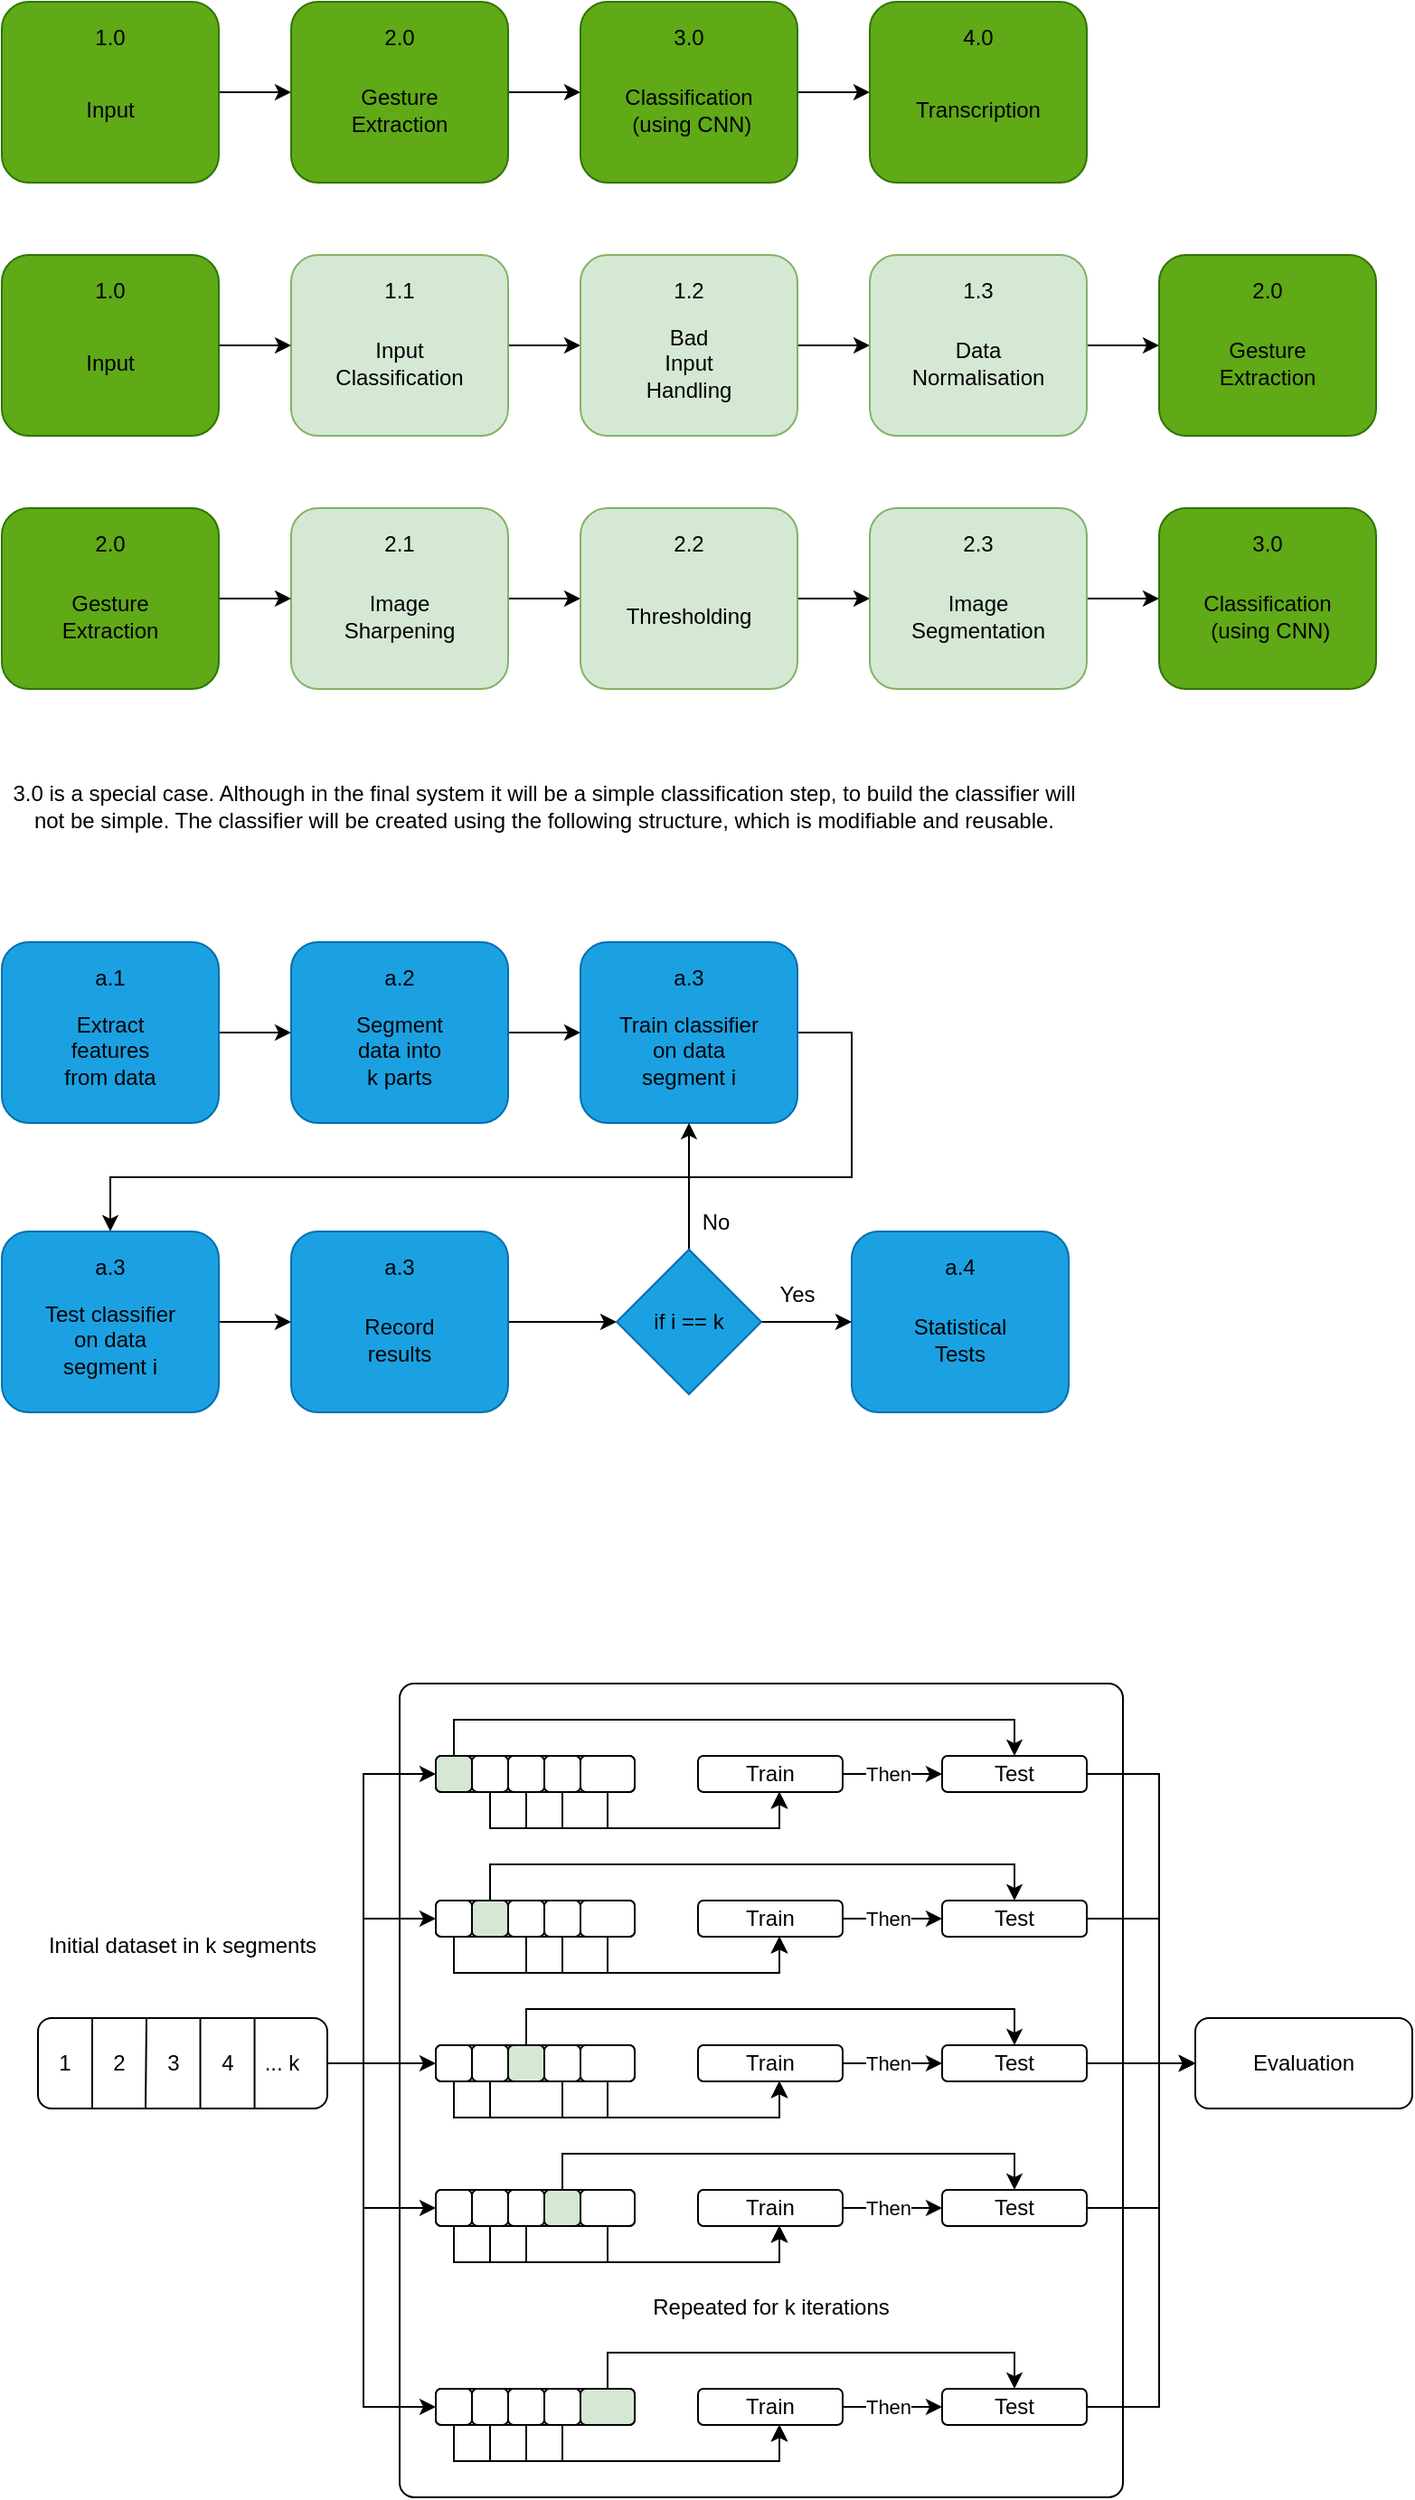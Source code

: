 <mxfile version="17.1.3" type="github">
  <diagram id="iLRpVlKP15bBZHzSlkDS" name="Page-1">
    <mxGraphModel dx="1185" dy="627" grid="1" gridSize="10" guides="1" tooltips="1" connect="1" arrows="1" fold="1" page="1" pageScale="1" pageWidth="850" pageHeight="1100" math="0" shadow="0">
      <root>
        <mxCell id="0" />
        <mxCell id="1" parent="0" />
        <mxCell id="iS-HpWP8qNxjhSt8CKrZ-17" value="" style="rounded=1;whiteSpace=wrap;html=1;arcSize=2;" vertex="1" parent="1">
          <mxGeometry x="260" y="1130" width="400" height="450" as="geometry" />
        </mxCell>
        <mxCell id="Rueg4IYlie6GmH-MhBwi-29" style="edgeStyle=orthogonalEdgeStyle;rounded=0;orthogonalLoop=1;jettySize=auto;html=1;entryX=0;entryY=0.5;entryDx=0;entryDy=0;" parent="1" source="Rueg4IYlie6GmH-MhBwi-9" target="Rueg4IYlie6GmH-MhBwi-15" edge="1">
          <mxGeometry relative="1" as="geometry" />
        </mxCell>
        <mxCell id="Rueg4IYlie6GmH-MhBwi-9" value="" style="rounded=1;whiteSpace=wrap;html=1;fillColor=#60a917;strokeColor=#2D7600;fontColor=#ffffff;" parent="1" vertex="1">
          <mxGeometry x="40" y="200" width="120" height="100" as="geometry" />
        </mxCell>
        <mxCell id="Rueg4IYlie6GmH-MhBwi-10" value="1.0" style="text;html=1;strokeColor=none;fillColor=none;align=center;verticalAlign=middle;whiteSpace=wrap;rounded=0;" parent="1" vertex="1">
          <mxGeometry x="80" y="210" width="40" height="20" as="geometry" />
        </mxCell>
        <mxCell id="Rueg4IYlie6GmH-MhBwi-11" value="Input" style="text;html=1;strokeColor=none;fillColor=none;align=center;verticalAlign=middle;whiteSpace=wrap;rounded=0;" parent="1" vertex="1">
          <mxGeometry x="80" y="250" width="40" height="20" as="geometry" />
        </mxCell>
        <mxCell id="QFBkDHnebfvaFeIGUoQ--6" style="edgeStyle=orthogonalEdgeStyle;rounded=0;orthogonalLoop=1;jettySize=auto;html=1;" parent="1" source="Rueg4IYlie6GmH-MhBwi-15" target="Rueg4IYlie6GmH-MhBwi-22" edge="1">
          <mxGeometry relative="1" as="geometry" />
        </mxCell>
        <mxCell id="Rueg4IYlie6GmH-MhBwi-15" value="" style="rounded=1;whiteSpace=wrap;html=1;fillColor=#60a917;strokeColor=#2D7600;fontColor=#ffffff;" parent="1" vertex="1">
          <mxGeometry x="200" y="200" width="120" height="100" as="geometry" />
        </mxCell>
        <mxCell id="Rueg4IYlie6GmH-MhBwi-16" value="2.0" style="text;html=1;strokeColor=none;fillColor=none;align=center;verticalAlign=middle;whiteSpace=wrap;rounded=0;" parent="1" vertex="1">
          <mxGeometry x="240" y="210" width="40" height="20" as="geometry" />
        </mxCell>
        <mxCell id="Rueg4IYlie6GmH-MhBwi-17" value="Gesture Extraction" style="text;html=1;strokeColor=none;fillColor=none;align=center;verticalAlign=middle;whiteSpace=wrap;rounded=0;" parent="1" vertex="1">
          <mxGeometry x="240" y="250" width="40" height="20" as="geometry" />
        </mxCell>
        <mxCell id="iS-HpWP8qNxjhSt8CKrZ-126" style="edgeStyle=orthogonalEdgeStyle;rounded=0;orthogonalLoop=1;jettySize=auto;html=1;" edge="1" parent="1" source="Rueg4IYlie6GmH-MhBwi-18" target="QFBkDHnebfvaFeIGUoQ--8">
          <mxGeometry relative="1" as="geometry" />
        </mxCell>
        <mxCell id="Rueg4IYlie6GmH-MhBwi-18" value="" style="rounded=1;whiteSpace=wrap;html=1;fillColor=#1ba1e2;fontColor=#ffffff;strokeColor=#006EAF;" parent="1" vertex="1">
          <mxGeometry x="40" y="720" width="120" height="100" as="geometry" />
        </mxCell>
        <mxCell id="Rueg4IYlie6GmH-MhBwi-19" value="a.1" style="text;html=1;strokeColor=none;fillColor=none;align=center;verticalAlign=middle;whiteSpace=wrap;rounded=0;" parent="1" vertex="1">
          <mxGeometry x="80" y="730" width="40" height="20" as="geometry" />
        </mxCell>
        <mxCell id="Rueg4IYlie6GmH-MhBwi-20" value="Extract features from data" style="text;html=1;strokeColor=none;fillColor=none;align=center;verticalAlign=middle;whiteSpace=wrap;rounded=0;" parent="1" vertex="1">
          <mxGeometry x="70" y="770" width="60" height="20" as="geometry" />
        </mxCell>
        <mxCell id="Rueg4IYlie6GmH-MhBwi-32" style="edgeStyle=orthogonalEdgeStyle;rounded=0;orthogonalLoop=1;jettySize=auto;html=1;" parent="1" source="Rueg4IYlie6GmH-MhBwi-22" target="Rueg4IYlie6GmH-MhBwi-25" edge="1">
          <mxGeometry relative="1" as="geometry" />
        </mxCell>
        <mxCell id="Rueg4IYlie6GmH-MhBwi-22" value="" style="rounded=1;whiteSpace=wrap;html=1;fillColor=#60a917;strokeColor=#2D7600;fontColor=#ffffff;" parent="1" vertex="1">
          <mxGeometry x="360" y="200" width="120" height="100" as="geometry" />
        </mxCell>
        <mxCell id="Rueg4IYlie6GmH-MhBwi-23" value="3.0" style="text;html=1;strokeColor=none;fillColor=none;align=center;verticalAlign=middle;whiteSpace=wrap;rounded=0;" parent="1" vertex="1">
          <mxGeometry x="400" y="210" width="40" height="20" as="geometry" />
        </mxCell>
        <mxCell id="Rueg4IYlie6GmH-MhBwi-24" value="&lt;div&gt;Classification&lt;/div&gt;&lt;div&gt;&amp;nbsp;(using CNN)&lt;/div&gt;" style="text;html=1;strokeColor=none;fillColor=none;align=center;verticalAlign=middle;whiteSpace=wrap;rounded=0;" parent="1" vertex="1">
          <mxGeometry x="400" y="250" width="40" height="20" as="geometry" />
        </mxCell>
        <mxCell id="Rueg4IYlie6GmH-MhBwi-25" value="" style="rounded=1;whiteSpace=wrap;html=1;fillColor=#60a917;strokeColor=#2D7600;fontColor=#ffffff;" parent="1" vertex="1">
          <mxGeometry x="520" y="200" width="120" height="100" as="geometry" />
        </mxCell>
        <mxCell id="Rueg4IYlie6GmH-MhBwi-26" value="4.0" style="text;html=1;strokeColor=none;fillColor=none;align=center;verticalAlign=middle;whiteSpace=wrap;rounded=0;" parent="1" vertex="1">
          <mxGeometry x="560" y="210" width="40" height="20" as="geometry" />
        </mxCell>
        <mxCell id="Rueg4IYlie6GmH-MhBwi-27" value="Transcription" style="text;html=1;strokeColor=none;fillColor=none;align=center;verticalAlign=middle;whiteSpace=wrap;rounded=0;" parent="1" vertex="1">
          <mxGeometry x="560" y="250" width="40" height="20" as="geometry" />
        </mxCell>
        <mxCell id="Rueg4IYlie6GmH-MhBwi-46" style="edgeStyle=orthogonalEdgeStyle;rounded=0;orthogonalLoop=1;jettySize=auto;html=1;" parent="1" source="Rueg4IYlie6GmH-MhBwi-33" target="Rueg4IYlie6GmH-MhBwi-39" edge="1">
          <mxGeometry relative="1" as="geometry" />
        </mxCell>
        <mxCell id="Rueg4IYlie6GmH-MhBwi-33" value="" style="rounded=1;whiteSpace=wrap;html=1;fillColor=#d5e8d4;strokeColor=#82b366;" parent="1" vertex="1">
          <mxGeometry x="200" y="340" width="120" height="100" as="geometry" />
        </mxCell>
        <mxCell id="Rueg4IYlie6GmH-MhBwi-34" value="1.1" style="text;html=1;strokeColor=none;fillColor=none;align=center;verticalAlign=middle;whiteSpace=wrap;rounded=0;" parent="1" vertex="1">
          <mxGeometry x="240" y="350" width="40" height="20" as="geometry" />
        </mxCell>
        <mxCell id="Rueg4IYlie6GmH-MhBwi-35" value="Input Classification" style="text;html=1;strokeColor=none;fillColor=none;align=center;verticalAlign=middle;whiteSpace=wrap;rounded=0;" parent="1" vertex="1">
          <mxGeometry x="240" y="390" width="40" height="20" as="geometry" />
        </mxCell>
        <mxCell id="Rueg4IYlie6GmH-MhBwi-48" style="edgeStyle=orthogonalEdgeStyle;rounded=0;orthogonalLoop=1;jettySize=auto;html=1;" parent="1" source="Rueg4IYlie6GmH-MhBwi-39" target="Rueg4IYlie6GmH-MhBwi-42" edge="1">
          <mxGeometry relative="1" as="geometry" />
        </mxCell>
        <mxCell id="Rueg4IYlie6GmH-MhBwi-39" value="" style="rounded=1;whiteSpace=wrap;html=1;fillColor=#d5e8d4;strokeColor=#82b366;" parent="1" vertex="1">
          <mxGeometry x="360" y="340" width="120" height="100" as="geometry" />
        </mxCell>
        <mxCell id="Rueg4IYlie6GmH-MhBwi-40" value="1.2" style="text;html=1;strokeColor=none;fillColor=none;align=center;verticalAlign=middle;whiteSpace=wrap;rounded=0;" parent="1" vertex="1">
          <mxGeometry x="400" y="350" width="40" height="20" as="geometry" />
        </mxCell>
        <mxCell id="Rueg4IYlie6GmH-MhBwi-41" value="Bad Input Handling" style="text;html=1;strokeColor=none;fillColor=none;align=center;verticalAlign=middle;whiteSpace=wrap;rounded=0;" parent="1" vertex="1">
          <mxGeometry x="400" y="390" width="40" height="20" as="geometry" />
        </mxCell>
        <mxCell id="QFBkDHnebfvaFeIGUoQ--40" style="edgeStyle=orthogonalEdgeStyle;rounded=0;orthogonalLoop=1;jettySize=auto;html=1;" parent="1" source="Rueg4IYlie6GmH-MhBwi-42" target="QFBkDHnebfvaFeIGUoQ--37" edge="1">
          <mxGeometry relative="1" as="geometry" />
        </mxCell>
        <mxCell id="Rueg4IYlie6GmH-MhBwi-42" value="" style="rounded=1;whiteSpace=wrap;html=1;fillColor=#d5e8d4;strokeColor=#82b366;" parent="1" vertex="1">
          <mxGeometry x="520" y="340" width="120" height="100" as="geometry" />
        </mxCell>
        <mxCell id="Rueg4IYlie6GmH-MhBwi-43" value="1.3" style="text;html=1;strokeColor=none;fillColor=none;align=center;verticalAlign=middle;whiteSpace=wrap;rounded=0;" parent="1" vertex="1">
          <mxGeometry x="560" y="350" width="40" height="20" as="geometry" />
        </mxCell>
        <mxCell id="Rueg4IYlie6GmH-MhBwi-44" value="&lt;div&gt;Data Normalisation&lt;/div&gt;" style="text;html=1;strokeColor=none;fillColor=none;align=center;verticalAlign=middle;whiteSpace=wrap;rounded=0;" parent="1" vertex="1">
          <mxGeometry x="560" y="390" width="40" height="20" as="geometry" />
        </mxCell>
        <mxCell id="Rueg4IYlie6GmH-MhBwi-60" style="edgeStyle=orthogonalEdgeStyle;rounded=0;orthogonalLoop=1;jettySize=auto;html=1;" parent="1" source="Rueg4IYlie6GmH-MhBwi-50" target="Rueg4IYlie6GmH-MhBwi-55" edge="1">
          <mxGeometry relative="1" as="geometry" />
        </mxCell>
        <mxCell id="Rueg4IYlie6GmH-MhBwi-50" value="" style="rounded=1;whiteSpace=wrap;html=1;fillColor=#d5e8d4;strokeColor=#82b366;" parent="1" vertex="1">
          <mxGeometry x="200" y="480" width="120" height="100" as="geometry" />
        </mxCell>
        <mxCell id="Rueg4IYlie6GmH-MhBwi-51" value="2.1" style="text;html=1;strokeColor=none;fillColor=none;align=center;verticalAlign=middle;whiteSpace=wrap;rounded=0;" parent="1" vertex="1">
          <mxGeometry x="240" y="490" width="40" height="20" as="geometry" />
        </mxCell>
        <mxCell id="QFBkDHnebfvaFeIGUoQ--4" style="edgeStyle=orthogonalEdgeStyle;rounded=0;orthogonalLoop=1;jettySize=auto;html=1;" parent="1" source="Rueg4IYlie6GmH-MhBwi-55" target="QFBkDHnebfvaFeIGUoQ--1" edge="1">
          <mxGeometry relative="1" as="geometry" />
        </mxCell>
        <mxCell id="Rueg4IYlie6GmH-MhBwi-55" value="" style="rounded=1;whiteSpace=wrap;html=1;fillColor=#d5e8d4;strokeColor=#82b366;" parent="1" vertex="1">
          <mxGeometry x="360" y="480" width="120" height="100" as="geometry" />
        </mxCell>
        <mxCell id="Rueg4IYlie6GmH-MhBwi-56" value="2.2" style="text;html=1;strokeColor=none;fillColor=none;align=center;verticalAlign=middle;whiteSpace=wrap;rounded=0;" parent="1" vertex="1">
          <mxGeometry x="400" y="490" width="40" height="20" as="geometry" />
        </mxCell>
        <mxCell id="Rueg4IYlie6GmH-MhBwi-57" value="Image Sharpening" style="text;html=1;strokeColor=none;fillColor=none;align=center;verticalAlign=middle;whiteSpace=wrap;rounded=0;" parent="1" vertex="1">
          <mxGeometry x="240" y="530" width="40" height="20" as="geometry" />
        </mxCell>
        <mxCell id="Rueg4IYlie6GmH-MhBwi-52" value="&lt;div&gt;Thresholding&lt;/div&gt;" style="text;html=1;strokeColor=none;fillColor=none;align=center;verticalAlign=middle;whiteSpace=wrap;rounded=0;" parent="1" vertex="1">
          <mxGeometry x="400" y="530" width="40" height="20" as="geometry" />
        </mxCell>
        <mxCell id="QFBkDHnebfvaFeIGUoQ--48" style="edgeStyle=orthogonalEdgeStyle;rounded=0;orthogonalLoop=1;jettySize=auto;html=1;" parent="1" source="QFBkDHnebfvaFeIGUoQ--1" target="QFBkDHnebfvaFeIGUoQ--44" edge="1">
          <mxGeometry relative="1" as="geometry" />
        </mxCell>
        <mxCell id="QFBkDHnebfvaFeIGUoQ--1" value="" style="rounded=1;whiteSpace=wrap;html=1;fillColor=#d5e8d4;strokeColor=#82b366;" parent="1" vertex="1">
          <mxGeometry x="520" y="480" width="120" height="100" as="geometry" />
        </mxCell>
        <mxCell id="QFBkDHnebfvaFeIGUoQ--2" value="2.3" style="text;html=1;strokeColor=none;fillColor=none;align=center;verticalAlign=middle;whiteSpace=wrap;rounded=0;" parent="1" vertex="1">
          <mxGeometry x="560" y="490" width="40" height="20" as="geometry" />
        </mxCell>
        <mxCell id="QFBkDHnebfvaFeIGUoQ--3" value="Image Segmentation" style="text;html=1;strokeColor=none;fillColor=none;align=center;verticalAlign=middle;whiteSpace=wrap;rounded=0;" parent="1" vertex="1">
          <mxGeometry x="560" y="530" width="40" height="20" as="geometry" />
        </mxCell>
        <mxCell id="QFBkDHnebfvaFeIGUoQ--7" value="&lt;div&gt;3.0 is a special case. Although in the final system it will be a simple classification step, to build the classifier will not be simple. The classifier will be created using the following structure, which is modifiable and reusable.&lt;br&gt;&lt;/div&gt;" style="text;html=1;strokeColor=none;fillColor=none;align=center;verticalAlign=middle;whiteSpace=wrap;rounded=0;" parent="1" vertex="1">
          <mxGeometry x="40" y="630" width="600" height="30" as="geometry" />
        </mxCell>
        <mxCell id="iS-HpWP8qNxjhSt8CKrZ-127" style="edgeStyle=orthogonalEdgeStyle;rounded=0;orthogonalLoop=1;jettySize=auto;html=1;" edge="1" parent="1" source="QFBkDHnebfvaFeIGUoQ--8" target="QFBkDHnebfvaFeIGUoQ--11">
          <mxGeometry relative="1" as="geometry" />
        </mxCell>
        <mxCell id="QFBkDHnebfvaFeIGUoQ--8" value="" style="rounded=1;whiteSpace=wrap;html=1;fillColor=#1ba1e2;fontColor=#ffffff;strokeColor=#006EAF;" parent="1" vertex="1">
          <mxGeometry x="200" y="720" width="120" height="100" as="geometry" />
        </mxCell>
        <mxCell id="QFBkDHnebfvaFeIGUoQ--9" value="a.2" style="text;html=1;strokeColor=none;fillColor=none;align=center;verticalAlign=middle;whiteSpace=wrap;rounded=0;" parent="1" vertex="1">
          <mxGeometry x="240" y="730" width="40" height="20" as="geometry" />
        </mxCell>
        <mxCell id="QFBkDHnebfvaFeIGUoQ--10" value="Segment data into k parts" style="text;html=1;strokeColor=none;fillColor=none;align=center;verticalAlign=middle;whiteSpace=wrap;rounded=0;" parent="1" vertex="1">
          <mxGeometry x="240" y="770" width="40" height="20" as="geometry" />
        </mxCell>
        <mxCell id="iS-HpWP8qNxjhSt8CKrZ-128" style="edgeStyle=orthogonalEdgeStyle;rounded=0;orthogonalLoop=1;jettySize=auto;html=1;" edge="1" parent="1" source="QFBkDHnebfvaFeIGUoQ--11" target="iS-HpWP8qNxjhSt8CKrZ-116">
          <mxGeometry relative="1" as="geometry">
            <Array as="points">
              <mxPoint x="510" y="770" />
              <mxPoint x="510" y="850" />
              <mxPoint x="100" y="850" />
            </Array>
          </mxGeometry>
        </mxCell>
        <mxCell id="QFBkDHnebfvaFeIGUoQ--11" value="" style="rounded=1;whiteSpace=wrap;html=1;fillColor=#1ba1e2;fontColor=#ffffff;strokeColor=#006EAF;" parent="1" vertex="1">
          <mxGeometry x="360" y="720" width="120" height="100" as="geometry" />
        </mxCell>
        <mxCell id="QFBkDHnebfvaFeIGUoQ--12" value="a.3" style="text;html=1;strokeColor=none;fillColor=none;align=center;verticalAlign=middle;whiteSpace=wrap;rounded=0;" parent="1" vertex="1">
          <mxGeometry x="400" y="730" width="40" height="20" as="geometry" />
        </mxCell>
        <mxCell id="QFBkDHnebfvaFeIGUoQ--13" value="&lt;div&gt;Train classifier on data segment i&lt;/div&gt;" style="text;html=1;strokeColor=none;fillColor=none;align=center;verticalAlign=middle;whiteSpace=wrap;rounded=0;" parent="1" vertex="1">
          <mxGeometry x="375" y="770" width="90" height="20" as="geometry" />
        </mxCell>
        <mxCell id="QFBkDHnebfvaFeIGUoQ--14" value="" style="rounded=1;whiteSpace=wrap;html=1;fillColor=#1ba1e2;fontColor=#ffffff;strokeColor=#006EAF;" parent="1" vertex="1">
          <mxGeometry x="510" y="880" width="120" height="100" as="geometry" />
        </mxCell>
        <mxCell id="QFBkDHnebfvaFeIGUoQ--15" value="a.4" style="text;html=1;strokeColor=none;fillColor=none;align=center;verticalAlign=middle;whiteSpace=wrap;rounded=0;" parent="1" vertex="1">
          <mxGeometry x="550" y="890" width="40" height="20" as="geometry" />
        </mxCell>
        <mxCell id="QFBkDHnebfvaFeIGUoQ--16" value="&lt;div&gt;Statistical Tests&lt;/div&gt;" style="text;html=1;strokeColor=none;fillColor=none;align=center;verticalAlign=middle;whiteSpace=wrap;rounded=0;" parent="1" vertex="1">
          <mxGeometry x="550" y="930" width="40" height="20" as="geometry" />
        </mxCell>
        <mxCell id="QFBkDHnebfvaFeIGUoQ--36" style="edgeStyle=orthogonalEdgeStyle;rounded=0;orthogonalLoop=1;jettySize=auto;html=1;" parent="1" source="QFBkDHnebfvaFeIGUoQ--33" target="Rueg4IYlie6GmH-MhBwi-33" edge="1">
          <mxGeometry relative="1" as="geometry" />
        </mxCell>
        <mxCell id="QFBkDHnebfvaFeIGUoQ--33" value="" style="rounded=1;whiteSpace=wrap;html=1;fillColor=#60a917;strokeColor=#2D7600;fontColor=#ffffff;" parent="1" vertex="1">
          <mxGeometry x="40" y="340" width="120" height="100" as="geometry" />
        </mxCell>
        <mxCell id="QFBkDHnebfvaFeIGUoQ--34" value="1.0" style="text;html=1;strokeColor=none;fillColor=none;align=center;verticalAlign=middle;whiteSpace=wrap;rounded=0;" parent="1" vertex="1">
          <mxGeometry x="80" y="350" width="40" height="20" as="geometry" />
        </mxCell>
        <mxCell id="QFBkDHnebfvaFeIGUoQ--35" value="Input" style="text;html=1;strokeColor=none;fillColor=none;align=center;verticalAlign=middle;whiteSpace=wrap;rounded=0;" parent="1" vertex="1">
          <mxGeometry x="80" y="390" width="40" height="20" as="geometry" />
        </mxCell>
        <mxCell id="QFBkDHnebfvaFeIGUoQ--37" value="" style="rounded=1;whiteSpace=wrap;html=1;fillColor=#60a917;strokeColor=#2D7600;fontColor=#ffffff;" parent="1" vertex="1">
          <mxGeometry x="680" y="340" width="120" height="100" as="geometry" />
        </mxCell>
        <mxCell id="QFBkDHnebfvaFeIGUoQ--38" value="2.0" style="text;html=1;strokeColor=none;fillColor=none;align=center;verticalAlign=middle;whiteSpace=wrap;rounded=0;" parent="1" vertex="1">
          <mxGeometry x="720" y="350" width="40" height="20" as="geometry" />
        </mxCell>
        <mxCell id="QFBkDHnebfvaFeIGUoQ--39" value="Gesture Extraction" style="text;html=1;strokeColor=none;fillColor=none;align=center;verticalAlign=middle;whiteSpace=wrap;rounded=0;" parent="1" vertex="1">
          <mxGeometry x="720" y="390" width="40" height="20" as="geometry" />
        </mxCell>
        <mxCell id="QFBkDHnebfvaFeIGUoQ--49" style="edgeStyle=orthogonalEdgeStyle;rounded=0;orthogonalLoop=1;jettySize=auto;html=1;entryX=0;entryY=0.5;entryDx=0;entryDy=0;" parent="1" source="QFBkDHnebfvaFeIGUoQ--41" target="Rueg4IYlie6GmH-MhBwi-50" edge="1">
          <mxGeometry relative="1" as="geometry" />
        </mxCell>
        <mxCell id="QFBkDHnebfvaFeIGUoQ--41" value="" style="rounded=1;whiteSpace=wrap;html=1;fillColor=#60a917;strokeColor=#2D7600;fontColor=#ffffff;" parent="1" vertex="1">
          <mxGeometry x="40" y="480" width="120" height="100" as="geometry" />
        </mxCell>
        <mxCell id="QFBkDHnebfvaFeIGUoQ--42" value="2.0" style="text;html=1;strokeColor=none;fillColor=none;align=center;verticalAlign=middle;whiteSpace=wrap;rounded=0;" parent="1" vertex="1">
          <mxGeometry x="80" y="490" width="40" height="20" as="geometry" />
        </mxCell>
        <mxCell id="QFBkDHnebfvaFeIGUoQ--43" value="Gesture Extraction" style="text;html=1;strokeColor=none;fillColor=none;align=center;verticalAlign=middle;whiteSpace=wrap;rounded=0;" parent="1" vertex="1">
          <mxGeometry x="80" y="530" width="40" height="20" as="geometry" />
        </mxCell>
        <mxCell id="QFBkDHnebfvaFeIGUoQ--44" value="" style="rounded=1;whiteSpace=wrap;html=1;fillColor=#60a917;strokeColor=#2D7600;fontColor=#ffffff;" parent="1" vertex="1">
          <mxGeometry x="680" y="480" width="120" height="100" as="geometry" />
        </mxCell>
        <mxCell id="QFBkDHnebfvaFeIGUoQ--45" value="3.0" style="text;html=1;strokeColor=none;fillColor=none;align=center;verticalAlign=middle;whiteSpace=wrap;rounded=0;" parent="1" vertex="1">
          <mxGeometry x="720" y="490" width="40" height="20" as="geometry" />
        </mxCell>
        <mxCell id="QFBkDHnebfvaFeIGUoQ--46" value="&lt;div&gt;Classification&lt;/div&gt;&lt;div&gt;&amp;nbsp;(using CNN)&lt;/div&gt;" style="text;html=1;strokeColor=none;fillColor=none;align=center;verticalAlign=middle;whiteSpace=wrap;rounded=0;" parent="1" vertex="1">
          <mxGeometry x="720" y="530" width="40" height="20" as="geometry" />
        </mxCell>
        <mxCell id="iS-HpWP8qNxjhSt8CKrZ-34" style="edgeStyle=orthogonalEdgeStyle;rounded=0;orthogonalLoop=1;jettySize=auto;html=1;" edge="1" parent="1" source="iS-HpWP8qNxjhSt8CKrZ-1" target="iS-HpWP8qNxjhSt8CKrZ-19">
          <mxGeometry relative="1" as="geometry">
            <Array as="points">
              <mxPoint x="240" y="1340" />
              <mxPoint x="240" y="1180" />
            </Array>
          </mxGeometry>
        </mxCell>
        <mxCell id="iS-HpWP8qNxjhSt8CKrZ-107" style="edgeStyle=orthogonalEdgeStyle;rounded=0;orthogonalLoop=1;jettySize=auto;html=1;" edge="1" parent="1" source="iS-HpWP8qNxjhSt8CKrZ-1" target="iS-HpWP8qNxjhSt8CKrZ-51">
          <mxGeometry relative="1" as="geometry">
            <Array as="points">
              <mxPoint x="240" y="1340" />
              <mxPoint x="240" y="1260" />
            </Array>
          </mxGeometry>
        </mxCell>
        <mxCell id="iS-HpWP8qNxjhSt8CKrZ-108" style="edgeStyle=orthogonalEdgeStyle;rounded=0;orthogonalLoop=1;jettySize=auto;html=1;" edge="1" parent="1" source="iS-HpWP8qNxjhSt8CKrZ-1" target="iS-HpWP8qNxjhSt8CKrZ-37">
          <mxGeometry relative="1" as="geometry" />
        </mxCell>
        <mxCell id="iS-HpWP8qNxjhSt8CKrZ-109" style="edgeStyle=orthogonalEdgeStyle;rounded=0;orthogonalLoop=1;jettySize=auto;html=1;" edge="1" parent="1" source="iS-HpWP8qNxjhSt8CKrZ-1" target="iS-HpWP8qNxjhSt8CKrZ-79">
          <mxGeometry relative="1" as="geometry">
            <Array as="points">
              <mxPoint x="240" y="1340" />
              <mxPoint x="240" y="1420" />
            </Array>
          </mxGeometry>
        </mxCell>
        <mxCell id="iS-HpWP8qNxjhSt8CKrZ-110" style="edgeStyle=orthogonalEdgeStyle;rounded=0;orthogonalLoop=1;jettySize=auto;html=1;" edge="1" parent="1" source="iS-HpWP8qNxjhSt8CKrZ-1" target="iS-HpWP8qNxjhSt8CKrZ-93">
          <mxGeometry relative="1" as="geometry">
            <Array as="points">
              <mxPoint x="240" y="1340" />
              <mxPoint x="240" y="1530" />
            </Array>
          </mxGeometry>
        </mxCell>
        <mxCell id="iS-HpWP8qNxjhSt8CKrZ-1" value="" style="rounded=1;whiteSpace=wrap;html=1;" vertex="1" parent="1">
          <mxGeometry x="60" y="1315" width="160" height="50" as="geometry" />
        </mxCell>
        <mxCell id="iS-HpWP8qNxjhSt8CKrZ-2" value="Initial dataset in k segments" style="text;html=1;strokeColor=none;fillColor=none;align=center;verticalAlign=middle;whiteSpace=wrap;rounded=0;" vertex="1" parent="1">
          <mxGeometry x="60" y="1260" width="160" height="30" as="geometry" />
        </mxCell>
        <mxCell id="iS-HpWP8qNxjhSt8CKrZ-5" value="" style="endArrow=none;html=1;rounded=0;exitX=0.5;exitY=1;exitDx=0;exitDy=0;" edge="1" parent="1">
          <mxGeometry width="50" height="50" relative="1" as="geometry">
            <mxPoint x="90" y="1365" as="sourcePoint" />
            <mxPoint x="90" y="1315" as="targetPoint" />
          </mxGeometry>
        </mxCell>
        <mxCell id="iS-HpWP8qNxjhSt8CKrZ-6" value="" style="endArrow=none;html=1;rounded=0;exitX=0.5;exitY=1;exitDx=0;exitDy=0;" edge="1" parent="1">
          <mxGeometry width="50" height="50" relative="1" as="geometry">
            <mxPoint x="119.5" y="1365" as="sourcePoint" />
            <mxPoint x="120" y="1315" as="targetPoint" />
          </mxGeometry>
        </mxCell>
        <mxCell id="iS-HpWP8qNxjhSt8CKrZ-7" value="" style="endArrow=none;html=1;rounded=0;exitX=0.5;exitY=1;exitDx=0;exitDy=0;" edge="1" parent="1">
          <mxGeometry width="50" height="50" relative="1" as="geometry">
            <mxPoint x="149.77" y="1365" as="sourcePoint" />
            <mxPoint x="149.77" y="1315" as="targetPoint" />
          </mxGeometry>
        </mxCell>
        <mxCell id="iS-HpWP8qNxjhSt8CKrZ-8" value="" style="endArrow=none;html=1;rounded=0;exitX=0.5;exitY=1;exitDx=0;exitDy=0;" edge="1" parent="1">
          <mxGeometry width="50" height="50" relative="1" as="geometry">
            <mxPoint x="179.77" y="1365" as="sourcePoint" />
            <mxPoint x="179.77" y="1315" as="targetPoint" />
          </mxGeometry>
        </mxCell>
        <mxCell id="iS-HpWP8qNxjhSt8CKrZ-9" value="1" style="text;html=1;strokeColor=none;fillColor=none;align=center;verticalAlign=middle;whiteSpace=wrap;rounded=0;" vertex="1" parent="1">
          <mxGeometry x="60" y="1325" width="30" height="30" as="geometry" />
        </mxCell>
        <mxCell id="iS-HpWP8qNxjhSt8CKrZ-11" value="2" style="text;html=1;strokeColor=none;fillColor=none;align=center;verticalAlign=middle;whiteSpace=wrap;rounded=0;" vertex="1" parent="1">
          <mxGeometry x="90" y="1325" width="30" height="30" as="geometry" />
        </mxCell>
        <mxCell id="iS-HpWP8qNxjhSt8CKrZ-12" value="3" style="text;html=1;strokeColor=none;fillColor=none;align=center;verticalAlign=middle;whiteSpace=wrap;rounded=0;" vertex="1" parent="1">
          <mxGeometry x="120" y="1325" width="30" height="30" as="geometry" />
        </mxCell>
        <mxCell id="iS-HpWP8qNxjhSt8CKrZ-13" value="4" style="text;html=1;strokeColor=none;fillColor=none;align=center;verticalAlign=middle;whiteSpace=wrap;rounded=0;" vertex="1" parent="1">
          <mxGeometry x="150" y="1325" width="30" height="30" as="geometry" />
        </mxCell>
        <mxCell id="iS-HpWP8qNxjhSt8CKrZ-14" value="... k" style="text;html=1;strokeColor=none;fillColor=none;align=center;verticalAlign=middle;whiteSpace=wrap;rounded=0;" vertex="1" parent="1">
          <mxGeometry x="180" y="1325" width="30" height="30" as="geometry" />
        </mxCell>
        <mxCell id="iS-HpWP8qNxjhSt8CKrZ-18" value="" style="rounded=1;whiteSpace=wrap;html=1;" vertex="1" parent="1">
          <mxGeometry x="280" y="1170" width="110" height="20" as="geometry" />
        </mxCell>
        <mxCell id="iS-HpWP8qNxjhSt8CKrZ-28" style="edgeStyle=orthogonalEdgeStyle;rounded=0;orthogonalLoop=1;jettySize=auto;html=1;" edge="1" parent="1" source="iS-HpWP8qNxjhSt8CKrZ-19" target="iS-HpWP8qNxjhSt8CKrZ-25">
          <mxGeometry relative="1" as="geometry">
            <Array as="points">
              <mxPoint x="290" y="1150" />
              <mxPoint x="600" y="1150" />
            </Array>
          </mxGeometry>
        </mxCell>
        <mxCell id="iS-HpWP8qNxjhSt8CKrZ-19" value="" style="rounded=1;whiteSpace=wrap;html=1;fillColor=#d5e8d4;strokeColor=default;" vertex="1" parent="1">
          <mxGeometry x="280" y="1170" width="20" height="20" as="geometry" />
        </mxCell>
        <mxCell id="iS-HpWP8qNxjhSt8CKrZ-29" style="edgeStyle=orthogonalEdgeStyle;rounded=0;orthogonalLoop=1;jettySize=auto;html=1;" edge="1" parent="1" source="iS-HpWP8qNxjhSt8CKrZ-20" target="iS-HpWP8qNxjhSt8CKrZ-24">
          <mxGeometry relative="1" as="geometry">
            <Array as="points">
              <mxPoint x="310" y="1210" />
              <mxPoint x="470" y="1210" />
            </Array>
          </mxGeometry>
        </mxCell>
        <mxCell id="iS-HpWP8qNxjhSt8CKrZ-20" value="" style="rounded=1;whiteSpace=wrap;html=1;" vertex="1" parent="1">
          <mxGeometry x="300" y="1170" width="20" height="20" as="geometry" />
        </mxCell>
        <mxCell id="iS-HpWP8qNxjhSt8CKrZ-30" style="edgeStyle=orthogonalEdgeStyle;rounded=0;orthogonalLoop=1;jettySize=auto;html=1;" edge="1" parent="1" source="iS-HpWP8qNxjhSt8CKrZ-21" target="iS-HpWP8qNxjhSt8CKrZ-24">
          <mxGeometry relative="1" as="geometry">
            <Array as="points">
              <mxPoint x="330" y="1210" />
              <mxPoint x="470" y="1210" />
            </Array>
          </mxGeometry>
        </mxCell>
        <mxCell id="iS-HpWP8qNxjhSt8CKrZ-21" value="" style="rounded=1;whiteSpace=wrap;html=1;" vertex="1" parent="1">
          <mxGeometry x="320" y="1170" width="20" height="20" as="geometry" />
        </mxCell>
        <mxCell id="iS-HpWP8qNxjhSt8CKrZ-31" style="edgeStyle=orthogonalEdgeStyle;rounded=0;orthogonalLoop=1;jettySize=auto;html=1;" edge="1" parent="1" source="iS-HpWP8qNxjhSt8CKrZ-22" target="iS-HpWP8qNxjhSt8CKrZ-24">
          <mxGeometry relative="1" as="geometry">
            <Array as="points">
              <mxPoint x="350" y="1210" />
              <mxPoint x="470" y="1210" />
            </Array>
          </mxGeometry>
        </mxCell>
        <mxCell id="iS-HpWP8qNxjhSt8CKrZ-22" value="" style="rounded=1;whiteSpace=wrap;html=1;" vertex="1" parent="1">
          <mxGeometry x="340" y="1170" width="20" height="20" as="geometry" />
        </mxCell>
        <mxCell id="iS-HpWP8qNxjhSt8CKrZ-32" style="edgeStyle=orthogonalEdgeStyle;rounded=0;orthogonalLoop=1;jettySize=auto;html=1;" edge="1" parent="1" source="iS-HpWP8qNxjhSt8CKrZ-23" target="iS-HpWP8qNxjhSt8CKrZ-24">
          <mxGeometry relative="1" as="geometry">
            <Array as="points">
              <mxPoint x="375" y="1210" />
              <mxPoint x="470" y="1210" />
            </Array>
          </mxGeometry>
        </mxCell>
        <mxCell id="iS-HpWP8qNxjhSt8CKrZ-23" value="" style="rounded=1;whiteSpace=wrap;html=1;" vertex="1" parent="1">
          <mxGeometry x="360" y="1170" width="30" height="20" as="geometry" />
        </mxCell>
        <mxCell id="iS-HpWP8qNxjhSt8CKrZ-27" value="Then" style="edgeStyle=orthogonalEdgeStyle;rounded=0;orthogonalLoop=1;jettySize=auto;html=1;entryX=0;entryY=0.5;entryDx=0;entryDy=0;" edge="1" parent="1" source="iS-HpWP8qNxjhSt8CKrZ-24" target="iS-HpWP8qNxjhSt8CKrZ-25">
          <mxGeometry x="-0.091" relative="1" as="geometry">
            <mxPoint as="offset" />
          </mxGeometry>
        </mxCell>
        <mxCell id="iS-HpWP8qNxjhSt8CKrZ-24" value="Train" style="rounded=1;whiteSpace=wrap;html=1;" vertex="1" parent="1">
          <mxGeometry x="425" y="1170" width="80" height="20" as="geometry" />
        </mxCell>
        <mxCell id="iS-HpWP8qNxjhSt8CKrZ-33" style="edgeStyle=orthogonalEdgeStyle;rounded=0;orthogonalLoop=1;jettySize=auto;html=1;" edge="1" parent="1" source="iS-HpWP8qNxjhSt8CKrZ-25" target="iS-HpWP8qNxjhSt8CKrZ-26">
          <mxGeometry relative="1" as="geometry">
            <Array as="points">
              <mxPoint x="680" y="1180" />
              <mxPoint x="680" y="1340" />
            </Array>
          </mxGeometry>
        </mxCell>
        <mxCell id="iS-HpWP8qNxjhSt8CKrZ-25" value="Test" style="rounded=1;whiteSpace=wrap;html=1;" vertex="1" parent="1">
          <mxGeometry x="560" y="1170" width="80" height="20" as="geometry" />
        </mxCell>
        <mxCell id="iS-HpWP8qNxjhSt8CKrZ-26" value="Evaluation" style="rounded=1;whiteSpace=wrap;html=1;" vertex="1" parent="1">
          <mxGeometry x="700" y="1315" width="120" height="50" as="geometry" />
        </mxCell>
        <mxCell id="iS-HpWP8qNxjhSt8CKrZ-35" value="" style="rounded=1;whiteSpace=wrap;html=1;" vertex="1" parent="1">
          <mxGeometry x="280" y="1330" width="110" height="20" as="geometry" />
        </mxCell>
        <mxCell id="iS-HpWP8qNxjhSt8CKrZ-36" style="edgeStyle=orthogonalEdgeStyle;rounded=0;orthogonalLoop=1;jettySize=auto;html=1;" edge="1" parent="1" source="iS-HpWP8qNxjhSt8CKrZ-41" target="iS-HpWP8qNxjhSt8CKrZ-48">
          <mxGeometry relative="1" as="geometry">
            <Array as="points">
              <mxPoint x="330" y="1310" />
              <mxPoint x="600" y="1310" />
            </Array>
          </mxGeometry>
        </mxCell>
        <mxCell id="iS-HpWP8qNxjhSt8CKrZ-37" value="" style="rounded=1;whiteSpace=wrap;html=1;" vertex="1" parent="1">
          <mxGeometry x="280" y="1330" width="20" height="20" as="geometry" />
        </mxCell>
        <mxCell id="iS-HpWP8qNxjhSt8CKrZ-38" style="edgeStyle=orthogonalEdgeStyle;rounded=0;orthogonalLoop=1;jettySize=auto;html=1;" edge="1" parent="1" source="iS-HpWP8qNxjhSt8CKrZ-37" target="iS-HpWP8qNxjhSt8CKrZ-47">
          <mxGeometry relative="1" as="geometry">
            <Array as="points">
              <mxPoint x="310" y="1340" />
              <mxPoint x="310" y="1370" />
              <mxPoint x="470" y="1370" />
            </Array>
          </mxGeometry>
        </mxCell>
        <mxCell id="iS-HpWP8qNxjhSt8CKrZ-39" value="" style="rounded=1;whiteSpace=wrap;html=1;" vertex="1" parent="1">
          <mxGeometry x="300" y="1330" width="20" height="20" as="geometry" />
        </mxCell>
        <mxCell id="iS-HpWP8qNxjhSt8CKrZ-40" style="edgeStyle=orthogonalEdgeStyle;rounded=0;orthogonalLoop=1;jettySize=auto;html=1;" edge="1" parent="1" source="iS-HpWP8qNxjhSt8CKrZ-37" target="iS-HpWP8qNxjhSt8CKrZ-47">
          <mxGeometry relative="1" as="geometry">
            <Array as="points">
              <mxPoint x="290" y="1370" />
              <mxPoint x="470" y="1370" />
            </Array>
          </mxGeometry>
        </mxCell>
        <mxCell id="iS-HpWP8qNxjhSt8CKrZ-41" value="" style="rounded=1;whiteSpace=wrap;html=1;fillColor=#d5e8d4;strokeColor=default;" vertex="1" parent="1">
          <mxGeometry x="320" y="1330" width="20" height="20" as="geometry" />
        </mxCell>
        <mxCell id="iS-HpWP8qNxjhSt8CKrZ-42" style="edgeStyle=orthogonalEdgeStyle;rounded=0;orthogonalLoop=1;jettySize=auto;html=1;" edge="1" parent="1" source="iS-HpWP8qNxjhSt8CKrZ-43" target="iS-HpWP8qNxjhSt8CKrZ-47">
          <mxGeometry relative="1" as="geometry">
            <Array as="points">
              <mxPoint x="350" y="1370" />
              <mxPoint x="470" y="1370" />
            </Array>
          </mxGeometry>
        </mxCell>
        <mxCell id="iS-HpWP8qNxjhSt8CKrZ-43" value="" style="rounded=1;whiteSpace=wrap;html=1;" vertex="1" parent="1">
          <mxGeometry x="340" y="1330" width="20" height="20" as="geometry" />
        </mxCell>
        <mxCell id="iS-HpWP8qNxjhSt8CKrZ-44" style="edgeStyle=orthogonalEdgeStyle;rounded=0;orthogonalLoop=1;jettySize=auto;html=1;" edge="1" parent="1" source="iS-HpWP8qNxjhSt8CKrZ-45" target="iS-HpWP8qNxjhSt8CKrZ-47">
          <mxGeometry relative="1" as="geometry">
            <Array as="points">
              <mxPoint x="375" y="1370" />
              <mxPoint x="470" y="1370" />
            </Array>
          </mxGeometry>
        </mxCell>
        <mxCell id="iS-HpWP8qNxjhSt8CKrZ-45" value="" style="rounded=1;whiteSpace=wrap;html=1;" vertex="1" parent="1">
          <mxGeometry x="360" y="1330" width="30" height="20" as="geometry" />
        </mxCell>
        <mxCell id="iS-HpWP8qNxjhSt8CKrZ-46" value="Then" style="edgeStyle=orthogonalEdgeStyle;rounded=0;orthogonalLoop=1;jettySize=auto;html=1;entryX=0;entryY=0.5;entryDx=0;entryDy=0;" edge="1" parent="1" source="iS-HpWP8qNxjhSt8CKrZ-47" target="iS-HpWP8qNxjhSt8CKrZ-48">
          <mxGeometry x="-0.091" relative="1" as="geometry">
            <mxPoint as="offset" />
          </mxGeometry>
        </mxCell>
        <mxCell id="iS-HpWP8qNxjhSt8CKrZ-47" value="Train" style="rounded=1;whiteSpace=wrap;html=1;" vertex="1" parent="1">
          <mxGeometry x="425" y="1330" width="80" height="20" as="geometry" />
        </mxCell>
        <mxCell id="iS-HpWP8qNxjhSt8CKrZ-112" style="edgeStyle=orthogonalEdgeStyle;rounded=0;orthogonalLoop=1;jettySize=auto;html=1;" edge="1" parent="1" source="iS-HpWP8qNxjhSt8CKrZ-48" target="iS-HpWP8qNxjhSt8CKrZ-26">
          <mxGeometry relative="1" as="geometry" />
        </mxCell>
        <mxCell id="iS-HpWP8qNxjhSt8CKrZ-48" value="Test" style="rounded=1;whiteSpace=wrap;html=1;" vertex="1" parent="1">
          <mxGeometry x="560" y="1330" width="80" height="20" as="geometry" />
        </mxCell>
        <mxCell id="iS-HpWP8qNxjhSt8CKrZ-49" value="" style="rounded=1;whiteSpace=wrap;html=1;" vertex="1" parent="1">
          <mxGeometry x="280" y="1250" width="110" height="20" as="geometry" />
        </mxCell>
        <mxCell id="iS-HpWP8qNxjhSt8CKrZ-50" style="edgeStyle=orthogonalEdgeStyle;rounded=0;orthogonalLoop=1;jettySize=auto;html=1;" edge="1" parent="1" source="iS-HpWP8qNxjhSt8CKrZ-53" target="iS-HpWP8qNxjhSt8CKrZ-62">
          <mxGeometry relative="1" as="geometry">
            <Array as="points">
              <mxPoint x="310" y="1230" />
              <mxPoint x="600" y="1230" />
            </Array>
          </mxGeometry>
        </mxCell>
        <mxCell id="iS-HpWP8qNxjhSt8CKrZ-51" value="" style="rounded=1;whiteSpace=wrap;html=1;" vertex="1" parent="1">
          <mxGeometry x="280" y="1250" width="20" height="20" as="geometry" />
        </mxCell>
        <mxCell id="iS-HpWP8qNxjhSt8CKrZ-52" style="edgeStyle=orthogonalEdgeStyle;rounded=0;orthogonalLoop=1;jettySize=auto;html=1;" edge="1" parent="1" source="iS-HpWP8qNxjhSt8CKrZ-51" target="iS-HpWP8qNxjhSt8CKrZ-61">
          <mxGeometry relative="1" as="geometry">
            <Array as="points">
              <mxPoint x="290" y="1290" />
              <mxPoint x="470" y="1290" />
            </Array>
          </mxGeometry>
        </mxCell>
        <mxCell id="iS-HpWP8qNxjhSt8CKrZ-53" value="" style="rounded=1;whiteSpace=wrap;html=1;fillColor=#d5e8d4;strokeColor=default;" vertex="1" parent="1">
          <mxGeometry x="300" y="1250" width="20" height="20" as="geometry" />
        </mxCell>
        <mxCell id="iS-HpWP8qNxjhSt8CKrZ-54" style="edgeStyle=orthogonalEdgeStyle;rounded=0;orthogonalLoop=1;jettySize=auto;html=1;" edge="1" parent="1" source="iS-HpWP8qNxjhSt8CKrZ-55" target="iS-HpWP8qNxjhSt8CKrZ-61">
          <mxGeometry relative="1" as="geometry">
            <Array as="points">
              <mxPoint x="330" y="1290" />
              <mxPoint x="470" y="1290" />
            </Array>
          </mxGeometry>
        </mxCell>
        <mxCell id="iS-HpWP8qNxjhSt8CKrZ-55" value="" style="rounded=1;whiteSpace=wrap;html=1;" vertex="1" parent="1">
          <mxGeometry x="320" y="1250" width="20" height="20" as="geometry" />
        </mxCell>
        <mxCell id="iS-HpWP8qNxjhSt8CKrZ-56" style="edgeStyle=orthogonalEdgeStyle;rounded=0;orthogonalLoop=1;jettySize=auto;html=1;" edge="1" parent="1" source="iS-HpWP8qNxjhSt8CKrZ-57" target="iS-HpWP8qNxjhSt8CKrZ-61">
          <mxGeometry relative="1" as="geometry">
            <Array as="points">
              <mxPoint x="350" y="1290" />
              <mxPoint x="470" y="1290" />
            </Array>
          </mxGeometry>
        </mxCell>
        <mxCell id="iS-HpWP8qNxjhSt8CKrZ-57" value="" style="rounded=1;whiteSpace=wrap;html=1;" vertex="1" parent="1">
          <mxGeometry x="340" y="1250" width="20" height="20" as="geometry" />
        </mxCell>
        <mxCell id="iS-HpWP8qNxjhSt8CKrZ-58" style="edgeStyle=orthogonalEdgeStyle;rounded=0;orthogonalLoop=1;jettySize=auto;html=1;" edge="1" parent="1" source="iS-HpWP8qNxjhSt8CKrZ-59" target="iS-HpWP8qNxjhSt8CKrZ-61">
          <mxGeometry relative="1" as="geometry">
            <Array as="points">
              <mxPoint x="375" y="1290" />
              <mxPoint x="470" y="1290" />
            </Array>
          </mxGeometry>
        </mxCell>
        <mxCell id="iS-HpWP8qNxjhSt8CKrZ-59" value="" style="rounded=1;whiteSpace=wrap;html=1;" vertex="1" parent="1">
          <mxGeometry x="360" y="1250" width="30" height="20" as="geometry" />
        </mxCell>
        <mxCell id="iS-HpWP8qNxjhSt8CKrZ-60" value="Then" style="edgeStyle=orthogonalEdgeStyle;rounded=0;orthogonalLoop=1;jettySize=auto;html=1;entryX=0;entryY=0.5;entryDx=0;entryDy=0;" edge="1" parent="1" source="iS-HpWP8qNxjhSt8CKrZ-61" target="iS-HpWP8qNxjhSt8CKrZ-62">
          <mxGeometry x="-0.091" relative="1" as="geometry">
            <mxPoint as="offset" />
          </mxGeometry>
        </mxCell>
        <mxCell id="iS-HpWP8qNxjhSt8CKrZ-61" value="Train" style="rounded=1;whiteSpace=wrap;html=1;" vertex="1" parent="1">
          <mxGeometry x="425" y="1250" width="80" height="20" as="geometry" />
        </mxCell>
        <mxCell id="iS-HpWP8qNxjhSt8CKrZ-111" style="edgeStyle=orthogonalEdgeStyle;rounded=0;orthogonalLoop=1;jettySize=auto;html=1;" edge="1" parent="1" source="iS-HpWP8qNxjhSt8CKrZ-62" target="iS-HpWP8qNxjhSt8CKrZ-26">
          <mxGeometry relative="1" as="geometry">
            <Array as="points">
              <mxPoint x="680" y="1260" />
              <mxPoint x="680" y="1340" />
            </Array>
          </mxGeometry>
        </mxCell>
        <mxCell id="iS-HpWP8qNxjhSt8CKrZ-62" value="Test" style="rounded=1;whiteSpace=wrap;html=1;" vertex="1" parent="1">
          <mxGeometry x="560" y="1250" width="80" height="20" as="geometry" />
        </mxCell>
        <mxCell id="iS-HpWP8qNxjhSt8CKrZ-77" value="" style="rounded=1;whiteSpace=wrap;html=1;" vertex="1" parent="1">
          <mxGeometry x="280" y="1410" width="110" height="20" as="geometry" />
        </mxCell>
        <mxCell id="iS-HpWP8qNxjhSt8CKrZ-78" style="edgeStyle=orthogonalEdgeStyle;rounded=0;orthogonalLoop=1;jettySize=auto;html=1;" edge="1" parent="1" source="iS-HpWP8qNxjhSt8CKrZ-85" target="iS-HpWP8qNxjhSt8CKrZ-90">
          <mxGeometry relative="1" as="geometry">
            <Array as="points">
              <mxPoint x="350" y="1390" />
              <mxPoint x="600" y="1390" />
            </Array>
          </mxGeometry>
        </mxCell>
        <mxCell id="iS-HpWP8qNxjhSt8CKrZ-79" value="" style="rounded=1;whiteSpace=wrap;html=1;" vertex="1" parent="1">
          <mxGeometry x="280" y="1410" width="20" height="20" as="geometry" />
        </mxCell>
        <mxCell id="iS-HpWP8qNxjhSt8CKrZ-80" style="edgeStyle=orthogonalEdgeStyle;rounded=0;orthogonalLoop=1;jettySize=auto;html=1;" edge="1" parent="1" source="iS-HpWP8qNxjhSt8CKrZ-81" target="iS-HpWP8qNxjhSt8CKrZ-89">
          <mxGeometry relative="1" as="geometry">
            <Array as="points">
              <mxPoint x="310" y="1450" />
              <mxPoint x="470" y="1450" />
            </Array>
          </mxGeometry>
        </mxCell>
        <mxCell id="iS-HpWP8qNxjhSt8CKrZ-81" value="" style="rounded=1;whiteSpace=wrap;html=1;" vertex="1" parent="1">
          <mxGeometry x="300" y="1410" width="20" height="20" as="geometry" />
        </mxCell>
        <mxCell id="iS-HpWP8qNxjhSt8CKrZ-82" style="edgeStyle=orthogonalEdgeStyle;rounded=0;orthogonalLoop=1;jettySize=auto;html=1;" edge="1" parent="1" source="iS-HpWP8qNxjhSt8CKrZ-83" target="iS-HpWP8qNxjhSt8CKrZ-89">
          <mxGeometry relative="1" as="geometry">
            <Array as="points">
              <mxPoint x="330" y="1450" />
              <mxPoint x="470" y="1450" />
            </Array>
          </mxGeometry>
        </mxCell>
        <mxCell id="iS-HpWP8qNxjhSt8CKrZ-83" value="" style="rounded=1;whiteSpace=wrap;html=1;" vertex="1" parent="1">
          <mxGeometry x="320" y="1410" width="20" height="20" as="geometry" />
        </mxCell>
        <mxCell id="iS-HpWP8qNxjhSt8CKrZ-84" style="edgeStyle=orthogonalEdgeStyle;rounded=0;orthogonalLoop=1;jettySize=auto;html=1;" edge="1" parent="1" source="iS-HpWP8qNxjhSt8CKrZ-79" target="iS-HpWP8qNxjhSt8CKrZ-89">
          <mxGeometry relative="1" as="geometry">
            <Array as="points">
              <mxPoint x="290" y="1450" />
              <mxPoint x="470" y="1450" />
            </Array>
          </mxGeometry>
        </mxCell>
        <mxCell id="iS-HpWP8qNxjhSt8CKrZ-85" value="" style="rounded=1;whiteSpace=wrap;html=1;fillColor=#d5e8d4;strokeColor=default;" vertex="1" parent="1">
          <mxGeometry x="340" y="1410" width="20" height="20" as="geometry" />
        </mxCell>
        <mxCell id="iS-HpWP8qNxjhSt8CKrZ-86" style="edgeStyle=orthogonalEdgeStyle;rounded=0;orthogonalLoop=1;jettySize=auto;html=1;" edge="1" parent="1" source="iS-HpWP8qNxjhSt8CKrZ-87" target="iS-HpWP8qNxjhSt8CKrZ-89">
          <mxGeometry relative="1" as="geometry">
            <Array as="points">
              <mxPoint x="375" y="1450" />
              <mxPoint x="470" y="1450" />
            </Array>
          </mxGeometry>
        </mxCell>
        <mxCell id="iS-HpWP8qNxjhSt8CKrZ-87" value="" style="rounded=1;whiteSpace=wrap;html=1;" vertex="1" parent="1">
          <mxGeometry x="360" y="1410" width="30" height="20" as="geometry" />
        </mxCell>
        <mxCell id="iS-HpWP8qNxjhSt8CKrZ-88" value="Then" style="edgeStyle=orthogonalEdgeStyle;rounded=0;orthogonalLoop=1;jettySize=auto;html=1;entryX=0;entryY=0.5;entryDx=0;entryDy=0;" edge="1" parent="1" source="iS-HpWP8qNxjhSt8CKrZ-89" target="iS-HpWP8qNxjhSt8CKrZ-90">
          <mxGeometry x="-0.091" relative="1" as="geometry">
            <mxPoint as="offset" />
          </mxGeometry>
        </mxCell>
        <mxCell id="iS-HpWP8qNxjhSt8CKrZ-89" value="Train" style="rounded=1;whiteSpace=wrap;html=1;" vertex="1" parent="1">
          <mxGeometry x="425" y="1410" width="80" height="20" as="geometry" />
        </mxCell>
        <mxCell id="iS-HpWP8qNxjhSt8CKrZ-113" style="edgeStyle=orthogonalEdgeStyle;rounded=0;orthogonalLoop=1;jettySize=auto;html=1;" edge="1" parent="1" source="iS-HpWP8qNxjhSt8CKrZ-90" target="iS-HpWP8qNxjhSt8CKrZ-26">
          <mxGeometry relative="1" as="geometry">
            <Array as="points">
              <mxPoint x="680" y="1420" />
              <mxPoint x="680" y="1340" />
            </Array>
          </mxGeometry>
        </mxCell>
        <mxCell id="iS-HpWP8qNxjhSt8CKrZ-90" value="Test" style="rounded=1;whiteSpace=wrap;html=1;" vertex="1" parent="1">
          <mxGeometry x="560" y="1410" width="80" height="20" as="geometry" />
        </mxCell>
        <mxCell id="iS-HpWP8qNxjhSt8CKrZ-91" value="" style="rounded=1;whiteSpace=wrap;html=1;" vertex="1" parent="1">
          <mxGeometry x="280" y="1520" width="110" height="20" as="geometry" />
        </mxCell>
        <mxCell id="iS-HpWP8qNxjhSt8CKrZ-92" style="edgeStyle=orthogonalEdgeStyle;rounded=0;orthogonalLoop=1;jettySize=auto;html=1;" edge="1" parent="1" source="iS-HpWP8qNxjhSt8CKrZ-101" target="iS-HpWP8qNxjhSt8CKrZ-104">
          <mxGeometry relative="1" as="geometry">
            <Array as="points">
              <mxPoint x="375" y="1500" />
              <mxPoint x="600" y="1500" />
            </Array>
          </mxGeometry>
        </mxCell>
        <mxCell id="iS-HpWP8qNxjhSt8CKrZ-93" value="" style="rounded=1;whiteSpace=wrap;html=1;" vertex="1" parent="1">
          <mxGeometry x="280" y="1520" width="20" height="20" as="geometry" />
        </mxCell>
        <mxCell id="iS-HpWP8qNxjhSt8CKrZ-94" style="edgeStyle=orthogonalEdgeStyle;rounded=0;orthogonalLoop=1;jettySize=auto;html=1;" edge="1" parent="1" source="iS-HpWP8qNxjhSt8CKrZ-95" target="iS-HpWP8qNxjhSt8CKrZ-103">
          <mxGeometry relative="1" as="geometry">
            <Array as="points">
              <mxPoint x="310" y="1560" />
              <mxPoint x="470" y="1560" />
            </Array>
          </mxGeometry>
        </mxCell>
        <mxCell id="iS-HpWP8qNxjhSt8CKrZ-95" value="" style="rounded=1;whiteSpace=wrap;html=1;" vertex="1" parent="1">
          <mxGeometry x="300" y="1520" width="20" height="20" as="geometry" />
        </mxCell>
        <mxCell id="iS-HpWP8qNxjhSt8CKrZ-96" style="edgeStyle=orthogonalEdgeStyle;rounded=0;orthogonalLoop=1;jettySize=auto;html=1;" edge="1" parent="1" source="iS-HpWP8qNxjhSt8CKrZ-97" target="iS-HpWP8qNxjhSt8CKrZ-103">
          <mxGeometry relative="1" as="geometry">
            <Array as="points">
              <mxPoint x="330" y="1560" />
              <mxPoint x="470" y="1560" />
            </Array>
          </mxGeometry>
        </mxCell>
        <mxCell id="iS-HpWP8qNxjhSt8CKrZ-97" value="" style="rounded=1;whiteSpace=wrap;html=1;" vertex="1" parent="1">
          <mxGeometry x="320" y="1520" width="20" height="20" as="geometry" />
        </mxCell>
        <mxCell id="iS-HpWP8qNxjhSt8CKrZ-98" style="edgeStyle=orthogonalEdgeStyle;rounded=0;orthogonalLoop=1;jettySize=auto;html=1;" edge="1" parent="1" source="iS-HpWP8qNxjhSt8CKrZ-99" target="iS-HpWP8qNxjhSt8CKrZ-103">
          <mxGeometry relative="1" as="geometry">
            <Array as="points">
              <mxPoint x="350" y="1560" />
              <mxPoint x="470" y="1560" />
            </Array>
          </mxGeometry>
        </mxCell>
        <mxCell id="iS-HpWP8qNxjhSt8CKrZ-99" value="" style="rounded=1;whiteSpace=wrap;html=1;" vertex="1" parent="1">
          <mxGeometry x="340" y="1520" width="20" height="20" as="geometry" />
        </mxCell>
        <mxCell id="iS-HpWP8qNxjhSt8CKrZ-100" style="edgeStyle=orthogonalEdgeStyle;rounded=0;orthogonalLoop=1;jettySize=auto;html=1;" edge="1" parent="1" source="iS-HpWP8qNxjhSt8CKrZ-93" target="iS-HpWP8qNxjhSt8CKrZ-103">
          <mxGeometry relative="1" as="geometry">
            <Array as="points">
              <mxPoint x="290" y="1560" />
              <mxPoint x="470" y="1560" />
            </Array>
          </mxGeometry>
        </mxCell>
        <mxCell id="iS-HpWP8qNxjhSt8CKrZ-101" value="" style="rounded=1;whiteSpace=wrap;html=1;fillColor=#d5e8d4;strokeColor=default;" vertex="1" parent="1">
          <mxGeometry x="360" y="1520" width="30" height="20" as="geometry" />
        </mxCell>
        <mxCell id="iS-HpWP8qNxjhSt8CKrZ-102" value="Then" style="edgeStyle=orthogonalEdgeStyle;rounded=0;orthogonalLoop=1;jettySize=auto;html=1;entryX=0;entryY=0.5;entryDx=0;entryDy=0;" edge="1" parent="1" source="iS-HpWP8qNxjhSt8CKrZ-103" target="iS-HpWP8qNxjhSt8CKrZ-104">
          <mxGeometry x="-0.091" relative="1" as="geometry">
            <mxPoint as="offset" />
          </mxGeometry>
        </mxCell>
        <mxCell id="iS-HpWP8qNxjhSt8CKrZ-103" value="Train" style="rounded=1;whiteSpace=wrap;html=1;" vertex="1" parent="1">
          <mxGeometry x="425" y="1520" width="80" height="20" as="geometry" />
        </mxCell>
        <mxCell id="iS-HpWP8qNxjhSt8CKrZ-114" style="edgeStyle=orthogonalEdgeStyle;rounded=0;orthogonalLoop=1;jettySize=auto;html=1;" edge="1" parent="1" source="iS-HpWP8qNxjhSt8CKrZ-104" target="iS-HpWP8qNxjhSt8CKrZ-26">
          <mxGeometry relative="1" as="geometry">
            <Array as="points">
              <mxPoint x="680" y="1530" />
              <mxPoint x="680" y="1340" />
            </Array>
          </mxGeometry>
        </mxCell>
        <mxCell id="iS-HpWP8qNxjhSt8CKrZ-104" value="Test" style="rounded=1;whiteSpace=wrap;html=1;" vertex="1" parent="1">
          <mxGeometry x="560" y="1520" width="80" height="20" as="geometry" />
        </mxCell>
        <mxCell id="iS-HpWP8qNxjhSt8CKrZ-106" value="Repeated for k iterations" style="text;html=1;strokeColor=none;fillColor=none;align=center;verticalAlign=middle;whiteSpace=wrap;rounded=0;" vertex="1" parent="1">
          <mxGeometry x="387.5" y="1460" width="155" height="30" as="geometry" />
        </mxCell>
        <mxCell id="iS-HpWP8qNxjhSt8CKrZ-129" style="edgeStyle=orthogonalEdgeStyle;rounded=0;orthogonalLoop=1;jettySize=auto;html=1;" edge="1" parent="1" source="iS-HpWP8qNxjhSt8CKrZ-116" target="iS-HpWP8qNxjhSt8CKrZ-119">
          <mxGeometry relative="1" as="geometry" />
        </mxCell>
        <mxCell id="iS-HpWP8qNxjhSt8CKrZ-116" value="" style="rounded=1;whiteSpace=wrap;html=1;fillColor=#1ba1e2;fontColor=#ffffff;strokeColor=#006EAF;" vertex="1" parent="1">
          <mxGeometry x="40" y="880" width="120" height="100" as="geometry" />
        </mxCell>
        <mxCell id="iS-HpWP8qNxjhSt8CKrZ-117" value="a.3" style="text;html=1;strokeColor=none;fillColor=none;align=center;verticalAlign=middle;whiteSpace=wrap;rounded=0;" vertex="1" parent="1">
          <mxGeometry x="80" y="890" width="40" height="20" as="geometry" />
        </mxCell>
        <mxCell id="iS-HpWP8qNxjhSt8CKrZ-118" value="Test classifier on data segment i" style="text;html=1;strokeColor=none;fillColor=none;align=center;verticalAlign=middle;whiteSpace=wrap;rounded=0;" vertex="1" parent="1">
          <mxGeometry x="55" y="930" width="90" height="20" as="geometry" />
        </mxCell>
        <mxCell id="iS-HpWP8qNxjhSt8CKrZ-130" style="edgeStyle=orthogonalEdgeStyle;rounded=0;orthogonalLoop=1;jettySize=auto;html=1;entryX=0;entryY=0.5;entryDx=0;entryDy=0;" edge="1" parent="1" source="iS-HpWP8qNxjhSt8CKrZ-119" target="iS-HpWP8qNxjhSt8CKrZ-122">
          <mxGeometry relative="1" as="geometry" />
        </mxCell>
        <mxCell id="iS-HpWP8qNxjhSt8CKrZ-119" value="" style="rounded=1;whiteSpace=wrap;html=1;fillColor=#1ba1e2;fontColor=#ffffff;strokeColor=#006EAF;" vertex="1" parent="1">
          <mxGeometry x="200" y="880" width="120" height="100" as="geometry" />
        </mxCell>
        <mxCell id="iS-HpWP8qNxjhSt8CKrZ-120" value="a.3" style="text;html=1;strokeColor=none;fillColor=none;align=center;verticalAlign=middle;whiteSpace=wrap;rounded=0;" vertex="1" parent="1">
          <mxGeometry x="240" y="890" width="40" height="20" as="geometry" />
        </mxCell>
        <mxCell id="iS-HpWP8qNxjhSt8CKrZ-121" value="Record results" style="text;html=1;strokeColor=none;fillColor=none;align=center;verticalAlign=middle;whiteSpace=wrap;rounded=0;" vertex="1" parent="1">
          <mxGeometry x="240" y="930" width="40" height="20" as="geometry" />
        </mxCell>
        <mxCell id="iS-HpWP8qNxjhSt8CKrZ-132" style="edgeStyle=orthogonalEdgeStyle;rounded=0;orthogonalLoop=1;jettySize=auto;html=1;" edge="1" parent="1" source="iS-HpWP8qNxjhSt8CKrZ-122" target="QFBkDHnebfvaFeIGUoQ--14">
          <mxGeometry relative="1" as="geometry" />
        </mxCell>
        <mxCell id="iS-HpWP8qNxjhSt8CKrZ-135" style="edgeStyle=orthogonalEdgeStyle;rounded=0;orthogonalLoop=1;jettySize=auto;html=1;" edge="1" parent="1" source="iS-HpWP8qNxjhSt8CKrZ-122" target="QFBkDHnebfvaFeIGUoQ--11">
          <mxGeometry relative="1" as="geometry" />
        </mxCell>
        <mxCell id="iS-HpWP8qNxjhSt8CKrZ-122" value="" style="rhombus;whiteSpace=wrap;html=1;strokeColor=#006EAF;fillColor=#1ba1e2;fontColor=#ffffff;" vertex="1" parent="1">
          <mxGeometry x="380" y="890" width="80" height="80" as="geometry" />
        </mxCell>
        <mxCell id="iS-HpWP8qNxjhSt8CKrZ-125" value="if i == k" style="text;html=1;strokeColor=none;fillColor=none;align=center;verticalAlign=middle;whiteSpace=wrap;rounded=0;" vertex="1" parent="1">
          <mxGeometry x="390" y="915" width="60" height="30" as="geometry" />
        </mxCell>
        <mxCell id="iS-HpWP8qNxjhSt8CKrZ-133" value="Yes" style="text;html=1;strokeColor=none;fillColor=none;align=center;verticalAlign=middle;whiteSpace=wrap;rounded=0;" vertex="1" parent="1">
          <mxGeometry x="450" y="900" width="60" height="30" as="geometry" />
        </mxCell>
        <mxCell id="iS-HpWP8qNxjhSt8CKrZ-134" value="No" style="text;html=1;strokeColor=none;fillColor=none;align=center;verticalAlign=middle;whiteSpace=wrap;rounded=0;" vertex="1" parent="1">
          <mxGeometry x="405" y="860" width="60" height="30" as="geometry" />
        </mxCell>
      </root>
    </mxGraphModel>
  </diagram>
</mxfile>
